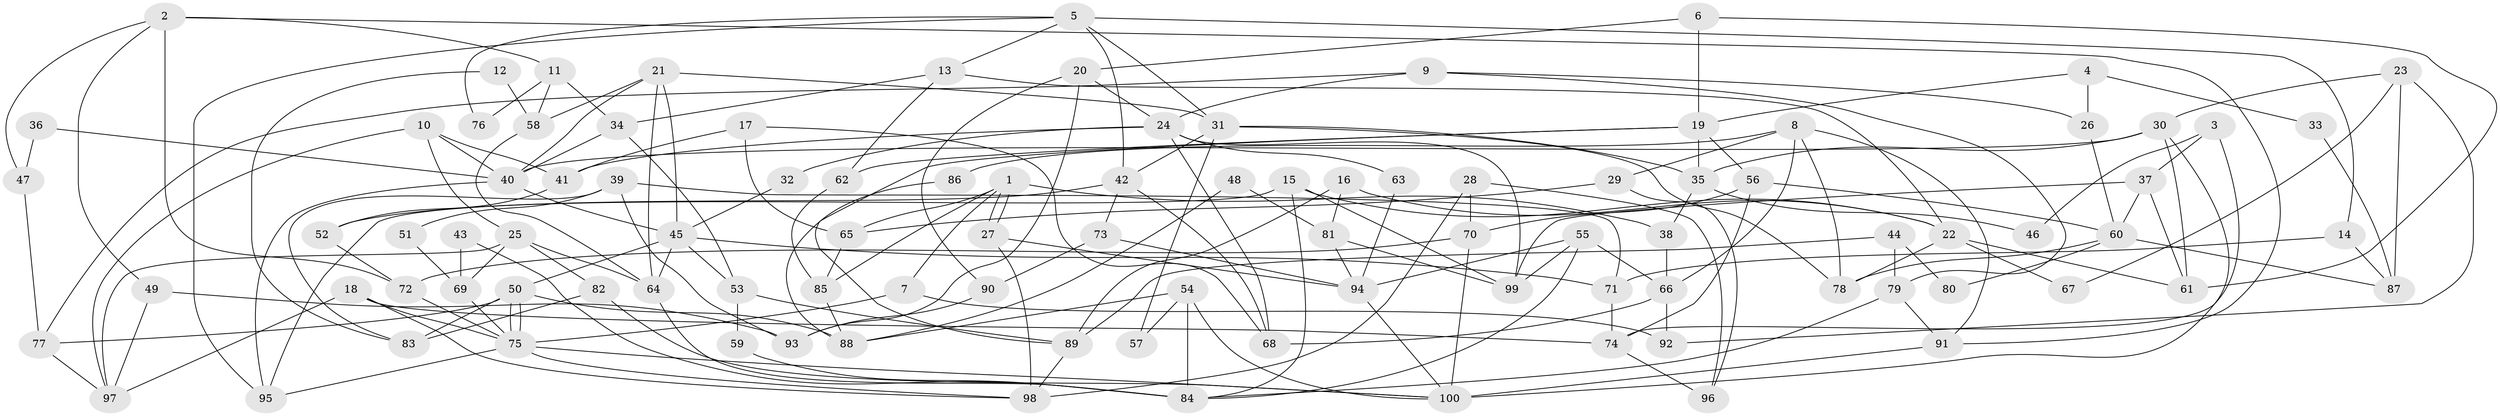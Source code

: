 // Generated by graph-tools (version 1.1) at 2025/26/03/09/25 03:26:12]
// undirected, 100 vertices, 200 edges
graph export_dot {
graph [start="1"]
  node [color=gray90,style=filled];
  1;
  2;
  3;
  4;
  5;
  6;
  7;
  8;
  9;
  10;
  11;
  12;
  13;
  14;
  15;
  16;
  17;
  18;
  19;
  20;
  21;
  22;
  23;
  24;
  25;
  26;
  27;
  28;
  29;
  30;
  31;
  32;
  33;
  34;
  35;
  36;
  37;
  38;
  39;
  40;
  41;
  42;
  43;
  44;
  45;
  46;
  47;
  48;
  49;
  50;
  51;
  52;
  53;
  54;
  55;
  56;
  57;
  58;
  59;
  60;
  61;
  62;
  63;
  64;
  65;
  66;
  67;
  68;
  69;
  70;
  71;
  72;
  73;
  74;
  75;
  76;
  77;
  78;
  79;
  80;
  81;
  82;
  83;
  84;
  85;
  86;
  87;
  88;
  89;
  90;
  91;
  92;
  93;
  94;
  95;
  96;
  97;
  98;
  99;
  100;
  1 -- 27;
  1 -- 27;
  1 -- 85;
  1 -- 7;
  1 -- 38;
  1 -- 65;
  2 -- 72;
  2 -- 11;
  2 -- 47;
  2 -- 49;
  2 -- 91;
  3 -- 74;
  3 -- 37;
  3 -- 46;
  4 -- 26;
  4 -- 19;
  4 -- 33;
  5 -- 13;
  5 -- 95;
  5 -- 14;
  5 -- 31;
  5 -- 42;
  5 -- 76;
  6 -- 20;
  6 -- 61;
  6 -- 19;
  7 -- 75;
  7 -- 92;
  8 -- 66;
  8 -- 91;
  8 -- 29;
  8 -- 78;
  8 -- 86;
  9 -- 77;
  9 -- 24;
  9 -- 26;
  9 -- 79;
  10 -- 97;
  10 -- 25;
  10 -- 40;
  10 -- 41;
  11 -- 58;
  11 -- 34;
  11 -- 76;
  12 -- 83;
  12 -- 58;
  13 -- 34;
  13 -- 22;
  13 -- 62;
  14 -- 87;
  14 -- 71;
  15 -- 84;
  15 -- 99;
  15 -- 22;
  15 -- 95;
  16 -- 89;
  16 -- 22;
  16 -- 81;
  17 -- 41;
  17 -- 68;
  17 -- 65;
  18 -- 98;
  18 -- 75;
  18 -- 74;
  18 -- 97;
  19 -- 56;
  19 -- 35;
  19 -- 62;
  19 -- 89;
  20 -- 24;
  20 -- 90;
  20 -- 93;
  21 -- 45;
  21 -- 31;
  21 -- 40;
  21 -- 58;
  21 -- 64;
  22 -- 78;
  22 -- 61;
  22 -- 67;
  23 -- 92;
  23 -- 30;
  23 -- 67;
  23 -- 87;
  24 -- 68;
  24 -- 99;
  24 -- 32;
  24 -- 41;
  24 -- 63;
  25 -- 64;
  25 -- 82;
  25 -- 69;
  25 -- 97;
  26 -- 60;
  27 -- 98;
  27 -- 94;
  28 -- 96;
  28 -- 70;
  28 -- 98;
  29 -- 65;
  29 -- 96;
  30 -- 100;
  30 -- 40;
  30 -- 35;
  30 -- 61;
  31 -- 35;
  31 -- 42;
  31 -- 57;
  31 -- 78;
  32 -- 45;
  33 -- 87;
  34 -- 53;
  34 -- 40;
  35 -- 38;
  35 -- 46;
  36 -- 40;
  36 -- 47;
  37 -- 61;
  37 -- 60;
  37 -- 99;
  38 -- 66;
  39 -- 93;
  39 -- 71;
  39 -- 51;
  39 -- 83;
  40 -- 45;
  40 -- 95;
  41 -- 52;
  42 -- 52;
  42 -- 68;
  42 -- 73;
  43 -- 69;
  43 -- 84;
  44 -- 79;
  44 -- 89;
  44 -- 80;
  45 -- 64;
  45 -- 50;
  45 -- 53;
  45 -- 71;
  47 -- 77;
  48 -- 81;
  48 -- 88;
  49 -- 97;
  49 -- 93;
  50 -- 75;
  50 -- 75;
  50 -- 77;
  50 -- 83;
  50 -- 88;
  51 -- 69;
  52 -- 72;
  53 -- 89;
  53 -- 59;
  54 -- 100;
  54 -- 88;
  54 -- 57;
  54 -- 84;
  55 -- 84;
  55 -- 99;
  55 -- 66;
  55 -- 94;
  56 -- 70;
  56 -- 74;
  56 -- 60;
  58 -- 64;
  59 -- 84;
  60 -- 78;
  60 -- 80;
  60 -- 87;
  62 -- 85;
  63 -- 94;
  64 -- 84;
  65 -- 85;
  66 -- 68;
  66 -- 92;
  69 -- 75;
  70 -- 100;
  70 -- 72;
  71 -- 74;
  72 -- 75;
  73 -- 94;
  73 -- 90;
  74 -- 96;
  75 -- 95;
  75 -- 98;
  75 -- 100;
  77 -- 97;
  79 -- 91;
  79 -- 84;
  81 -- 94;
  81 -- 99;
  82 -- 83;
  82 -- 100;
  85 -- 88;
  86 -- 88;
  89 -- 98;
  90 -- 93;
  91 -- 100;
  94 -- 100;
}
